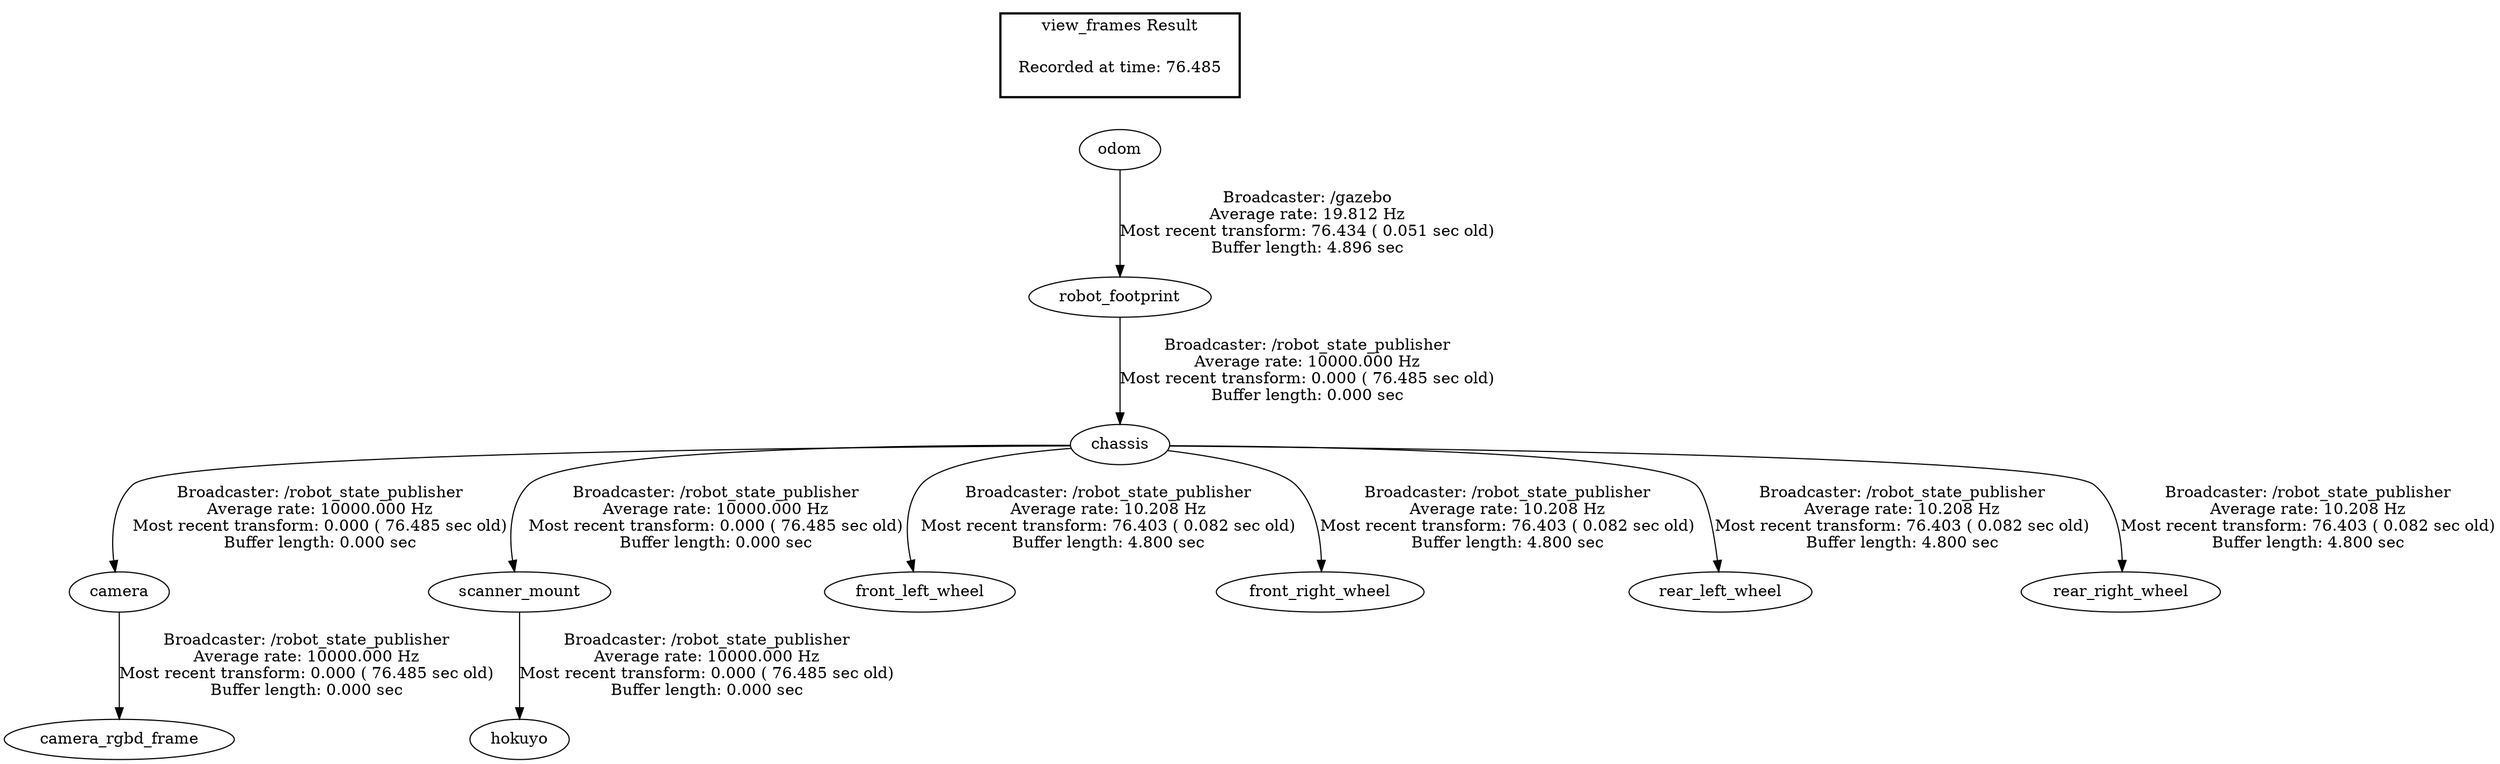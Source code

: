 digraph G {
"camera" -> "camera_rgbd_frame"[label="Broadcaster: /robot_state_publisher\nAverage rate: 10000.000 Hz\nMost recent transform: 0.000 ( 76.485 sec old)\nBuffer length: 0.000 sec\n"];
"chassis" -> "camera"[label="Broadcaster: /robot_state_publisher\nAverage rate: 10000.000 Hz\nMost recent transform: 0.000 ( 76.485 sec old)\nBuffer length: 0.000 sec\n"];
"robot_footprint" -> "chassis"[label="Broadcaster: /robot_state_publisher\nAverage rate: 10000.000 Hz\nMost recent transform: 0.000 ( 76.485 sec old)\nBuffer length: 0.000 sec\n"];
"scanner_mount" -> "hokuyo"[label="Broadcaster: /robot_state_publisher\nAverage rate: 10000.000 Hz\nMost recent transform: 0.000 ( 76.485 sec old)\nBuffer length: 0.000 sec\n"];
"chassis" -> "scanner_mount"[label="Broadcaster: /robot_state_publisher\nAverage rate: 10000.000 Hz\nMost recent transform: 0.000 ( 76.485 sec old)\nBuffer length: 0.000 sec\n"];
"odom" -> "robot_footprint"[label="Broadcaster: /gazebo\nAverage rate: 19.812 Hz\nMost recent transform: 76.434 ( 0.051 sec old)\nBuffer length: 4.896 sec\n"];
"chassis" -> "front_left_wheel"[label="Broadcaster: /robot_state_publisher\nAverage rate: 10.208 Hz\nMost recent transform: 76.403 ( 0.082 sec old)\nBuffer length: 4.800 sec\n"];
"chassis" -> "front_right_wheel"[label="Broadcaster: /robot_state_publisher\nAverage rate: 10.208 Hz\nMost recent transform: 76.403 ( 0.082 sec old)\nBuffer length: 4.800 sec\n"];
"chassis" -> "rear_left_wheel"[label="Broadcaster: /robot_state_publisher\nAverage rate: 10.208 Hz\nMost recent transform: 76.403 ( 0.082 sec old)\nBuffer length: 4.800 sec\n"];
"chassis" -> "rear_right_wheel"[label="Broadcaster: /robot_state_publisher\nAverage rate: 10.208 Hz\nMost recent transform: 76.403 ( 0.082 sec old)\nBuffer length: 4.800 sec\n"];
edge [style=invis];
 subgraph cluster_legend { style=bold; color=black; label ="view_frames Result";
"Recorded at time: 76.485"[ shape=plaintext ] ;
 }->"odom";
}